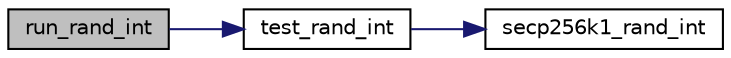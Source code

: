 digraph "run_rand_int"
{
  edge [fontname="Helvetica",fontsize="10",labelfontname="Helvetica",labelfontsize="10"];
  node [fontname="Helvetica",fontsize="10",shape=record];
  rankdir="LR";
  Node1270 [label="run_rand_int",height=0.2,width=0.4,color="black", fillcolor="grey75", style="filled", fontcolor="black"];
  Node1270 -> Node1271 [color="midnightblue",fontsize="10",style="solid",fontname="Helvetica"];
  Node1271 [label="test_rand_int",height=0.2,width=0.4,color="black", fillcolor="white", style="filled",URL="$d5/d7f/tests_8c.html#a72cd51f28d0b6b8e83edde291fb1bd75"];
  Node1271 -> Node1272 [color="midnightblue",fontsize="10",style="solid",fontname="Helvetica"];
  Node1272 [label="secp256k1_rand_int",height=0.2,width=0.4,color="black", fillcolor="white", style="filled",URL="$dd/d0b/testrand_8h.html#a2e2064cdf87588f68f4ba3131f5d9353",tooltip="Generate a pseudorandom number in the range [0..range-1]. "];
}
